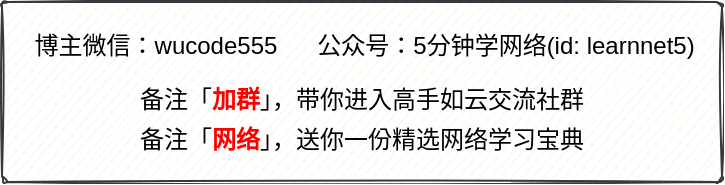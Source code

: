 <mxfile version="14.3.2" type="github">
  <diagram id="lnOLNIAgYYnG8vhcsxSH" name="Page-1">
    <mxGraphModel dx="946" dy="511" grid="1" gridSize="10" guides="1" tooltips="1" connect="1" arrows="1" fold="1" page="1" pageScale="1" pageWidth="827" pageHeight="1169" math="0" shadow="0">
      <root>
        <mxCell id="0" />
        <mxCell id="1" parent="0" />
        <mxCell id="kjA-p8as145tHWLBYu3--1" value="" style="rounded=1;whiteSpace=wrap;html=1;arcSize=3;strokeWidth=1;glass=0;shadow=0;sketch=1;fillColor=#f9f7ed;strokeColor=#36393d;" vertex="1" parent="1">
          <mxGeometry x="180" y="191" width="360" height="90" as="geometry" />
        </mxCell>
        <mxCell id="kjA-p8as145tHWLBYu3--2" value="博主微信：wucode555" style="text;html=1;strokeColor=none;fillColor=none;align=center;verticalAlign=middle;whiteSpace=wrap;rounded=0;shadow=0;glass=0;sketch=1;" vertex="1" parent="1">
          <mxGeometry x="192" y="203" width="130" height="20" as="geometry" />
        </mxCell>
        <mxCell id="kjA-p8as145tHWLBYu3--3" value="备注「&lt;font color=&quot;#ff0000&quot;&gt;&lt;b&gt;加群&lt;/b&gt;&lt;/font&gt;」，带你进入高手如云交流社群" style="text;html=1;strokeColor=none;fillColor=none;align=center;verticalAlign=middle;whiteSpace=wrap;rounded=0;shadow=0;glass=0;sketch=1;" vertex="1" parent="1">
          <mxGeometry x="235" y="230" width="250" height="20" as="geometry" />
        </mxCell>
        <mxCell id="kjA-p8as145tHWLBYu3--4" value="备注「&lt;font color=&quot;#ff0000&quot;&gt;&lt;b&gt;网络&lt;/b&gt;&lt;/font&gt;」，送你一份精选网络学习宝典" style="text;html=1;strokeColor=none;fillColor=none;align=center;verticalAlign=middle;whiteSpace=wrap;rounded=0;shadow=0;glass=0;sketch=1;" vertex="1" parent="1">
          <mxGeometry x="235" y="250" width="250" height="20" as="geometry" />
        </mxCell>
        <mxCell id="kjA-p8as145tHWLBYu3--5" value="公众号：5分钟学网络(id: learnnet5)" style="text;html=1;strokeColor=none;fillColor=none;align=center;verticalAlign=middle;whiteSpace=wrap;rounded=0;shadow=0;glass=0;sketch=1;" vertex="1" parent="1">
          <mxGeometry x="332" y="203" width="200" height="20" as="geometry" />
        </mxCell>
      </root>
    </mxGraphModel>
  </diagram>
</mxfile>
